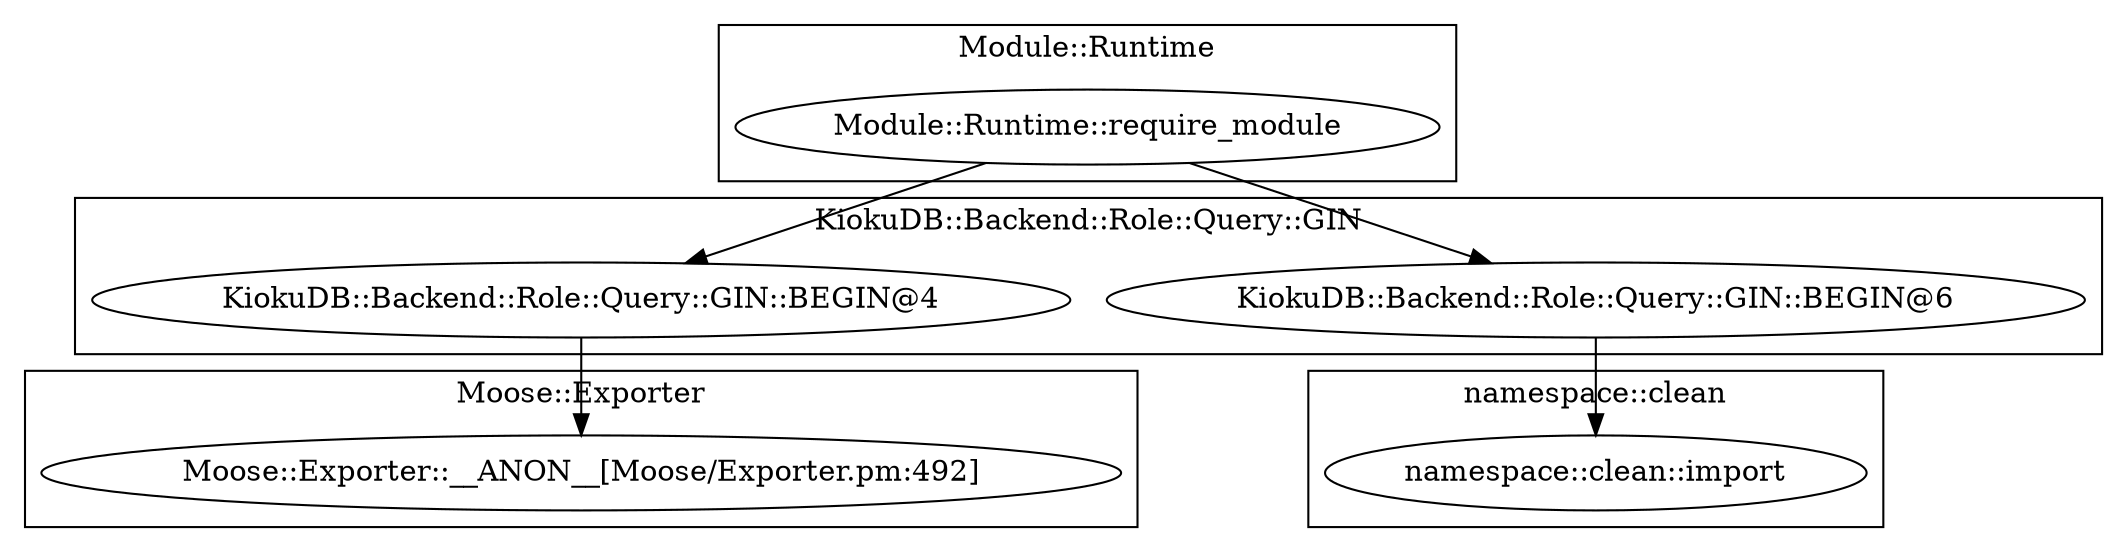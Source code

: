 digraph {
graph [overlap=false]
subgraph cluster_namespace_clean {
	label="namespace::clean";
	"namespace::clean::import";
}
subgraph cluster_Module_Runtime {
	label="Module::Runtime";
	"Module::Runtime::require_module";
}
subgraph cluster_Moose_Exporter {
	label="Moose::Exporter";
	"Moose::Exporter::__ANON__[Moose/Exporter.pm:492]";
}
subgraph cluster_KiokuDB_Backend_Role_Query_GIN {
	label="KiokuDB::Backend::Role::Query::GIN";
	"KiokuDB::Backend::Role::Query::GIN::BEGIN@4";
	"KiokuDB::Backend::Role::Query::GIN::BEGIN@6";
}
"KiokuDB::Backend::Role::Query::GIN::BEGIN@6" -> "namespace::clean::import";
"KiokuDB::Backend::Role::Query::GIN::BEGIN@4" -> "Moose::Exporter::__ANON__[Moose/Exporter.pm:492]";
"Module::Runtime::require_module" -> "KiokuDB::Backend::Role::Query::GIN::BEGIN@6";
"Module::Runtime::require_module" -> "KiokuDB::Backend::Role::Query::GIN::BEGIN@4";
}
